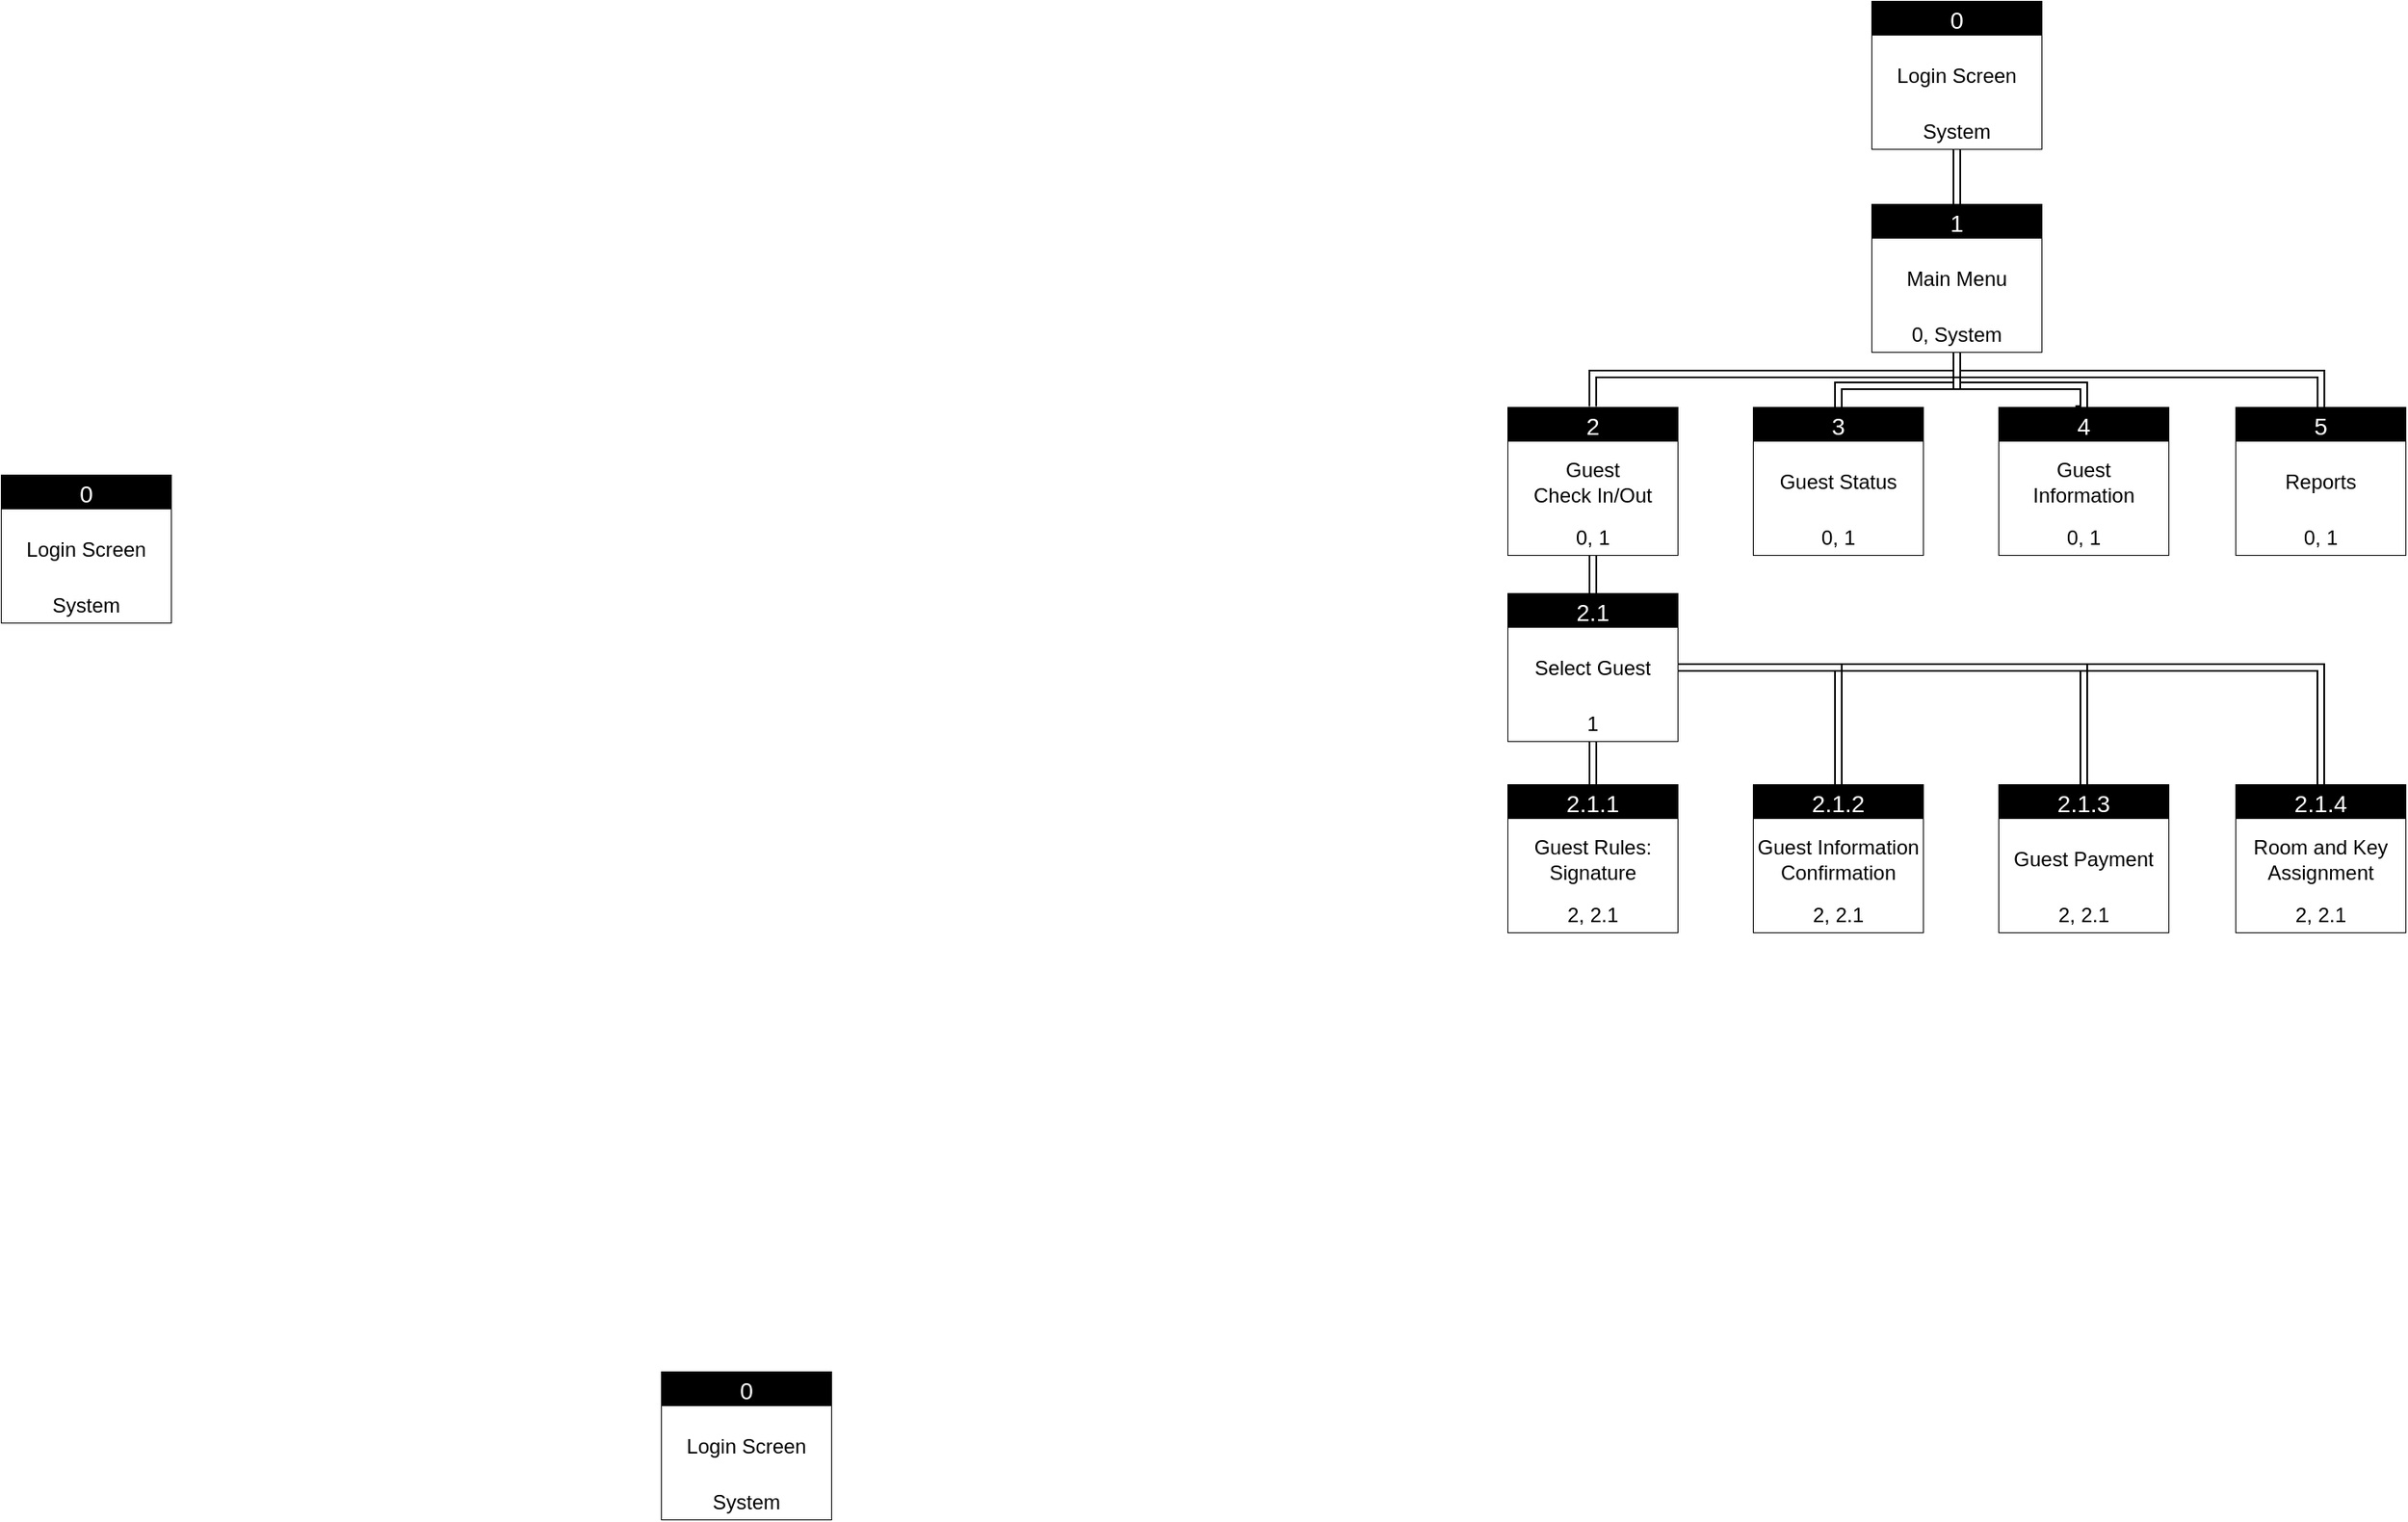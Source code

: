 <mxfile version="24.2.2" type="github">
  <diagram name="Page-1" id="y3DC53cCp_5nE_oFsigc">
    <mxGraphModel dx="1639" dy="304" grid="1" gridSize="10" guides="1" tooltips="1" connect="1" arrows="1" fold="1" page="1" pageScale="1" pageWidth="850" pageHeight="1100" math="0" shadow="0">
      <root>
        <mxCell id="0" />
        <mxCell id="1" parent="0" />
        <mxCell id="uUiroAWk5GOb7E-C5aKf-19" value="" style="shape=table;startSize=0;container=1;collapsible=0;childLayout=tableLayout;" vertex="1" parent="1">
          <mxGeometry x="375" width="100" height="87" as="geometry" />
        </mxCell>
        <mxCell id="uUiroAWk5GOb7E-C5aKf-20" value="" style="shape=tableRow;horizontal=0;startSize=0;swimlaneHead=0;swimlaneBody=0;strokeColor=inherit;top=0;left=0;bottom=0;right=0;collapsible=0;dropTarget=0;fillColor=none;points=[[0,0.5],[1,0.5]];portConstraint=eastwest;" vertex="1" parent="uUiroAWk5GOb7E-C5aKf-19">
          <mxGeometry width="100" height="20" as="geometry" />
        </mxCell>
        <mxCell id="uUiroAWk5GOb7E-C5aKf-21" value="0" style="shape=partialRectangle;html=1;whiteSpace=wrap;connectable=0;overflow=hidden;top=0;left=0;bottom=0;right=0;pointerEvents=1;fillColor=#000000;fontColor=#FFFFFF;fontSize=14;" vertex="1" parent="uUiroAWk5GOb7E-C5aKf-20">
          <mxGeometry width="100" height="20" as="geometry">
            <mxRectangle width="100" height="20" as="alternateBounds" />
          </mxGeometry>
        </mxCell>
        <mxCell id="uUiroAWk5GOb7E-C5aKf-22" value="" style="shape=tableRow;horizontal=0;startSize=0;swimlaneHead=0;swimlaneBody=0;strokeColor=inherit;top=0;left=0;bottom=0;right=0;collapsible=0;dropTarget=0;fillColor=none;points=[[0,0.5],[1,0.5]];portConstraint=eastwest;" vertex="1" parent="uUiroAWk5GOb7E-C5aKf-19">
          <mxGeometry y="20" width="100" height="47" as="geometry" />
        </mxCell>
        <mxCell id="uUiroAWk5GOb7E-C5aKf-23" value="Login Screen" style="shape=partialRectangle;html=1;whiteSpace=wrap;connectable=0;strokeColor=inherit;overflow=hidden;fillColor=#FFFFFF;top=0;left=0;bottom=0;right=0;pointerEvents=1;fillStyle=solid;" vertex="1" parent="uUiroAWk5GOb7E-C5aKf-22">
          <mxGeometry width="100" height="47" as="geometry">
            <mxRectangle width="100" height="47" as="alternateBounds" />
          </mxGeometry>
        </mxCell>
        <mxCell id="uUiroAWk5GOb7E-C5aKf-24" value="" style="shape=tableRow;horizontal=0;startSize=0;swimlaneHead=0;swimlaneBody=0;strokeColor=inherit;top=0;left=0;bottom=0;right=0;collapsible=0;dropTarget=0;fillColor=none;points=[[0,0.5],[1,0.5]];portConstraint=eastwest;" vertex="1" parent="uUiroAWk5GOb7E-C5aKf-19">
          <mxGeometry y="67" width="100" height="20" as="geometry" />
        </mxCell>
        <mxCell id="uUiroAWk5GOb7E-C5aKf-25" value="System" style="shape=partialRectangle;html=1;whiteSpace=wrap;connectable=0;strokeColor=inherit;overflow=hidden;fillColor=default;top=0;left=0;bottom=0;right=0;pointerEvents=1;fillStyle=solid;" vertex="1" parent="uUiroAWk5GOb7E-C5aKf-24">
          <mxGeometry width="100" height="20" as="geometry">
            <mxRectangle width="100" height="20" as="alternateBounds" />
          </mxGeometry>
        </mxCell>
        <mxCell id="uUiroAWk5GOb7E-C5aKf-26" value="" style="shape=table;startSize=0;container=1;collapsible=0;childLayout=tableLayout;" vertex="1" parent="1">
          <mxGeometry x="375" y="120" width="100" height="87" as="geometry" />
        </mxCell>
        <mxCell id="uUiroAWk5GOb7E-C5aKf-27" value="" style="shape=tableRow;horizontal=0;startSize=0;swimlaneHead=0;swimlaneBody=0;strokeColor=inherit;top=0;left=0;bottom=0;right=0;collapsible=0;dropTarget=0;fillColor=none;points=[[0,0.5],[1,0.5]];portConstraint=eastwest;" vertex="1" parent="uUiroAWk5GOb7E-C5aKf-26">
          <mxGeometry width="100" height="20" as="geometry" />
        </mxCell>
        <mxCell id="uUiroAWk5GOb7E-C5aKf-28" value="1" style="shape=partialRectangle;html=1;whiteSpace=wrap;connectable=0;overflow=hidden;top=0;left=0;bottom=0;right=0;pointerEvents=1;fillColor=#000000;fontColor=#FFFFFF;fontSize=14;" vertex="1" parent="uUiroAWk5GOb7E-C5aKf-27">
          <mxGeometry width="100" height="20" as="geometry">
            <mxRectangle width="100" height="20" as="alternateBounds" />
          </mxGeometry>
        </mxCell>
        <mxCell id="uUiroAWk5GOb7E-C5aKf-29" value="" style="shape=tableRow;horizontal=0;startSize=0;swimlaneHead=0;swimlaneBody=0;strokeColor=inherit;top=0;left=0;bottom=0;right=0;collapsible=0;dropTarget=0;fillColor=none;points=[[0,0.5],[1,0.5]];portConstraint=eastwest;" vertex="1" parent="uUiroAWk5GOb7E-C5aKf-26">
          <mxGeometry y="20" width="100" height="47" as="geometry" />
        </mxCell>
        <mxCell id="uUiroAWk5GOb7E-C5aKf-30" value="Main Menu" style="shape=partialRectangle;html=1;whiteSpace=wrap;connectable=0;strokeColor=inherit;overflow=hidden;fillColor=#FFFFFF;top=0;left=0;bottom=0;right=0;pointerEvents=1;fillStyle=solid;" vertex="1" parent="uUiroAWk5GOb7E-C5aKf-29">
          <mxGeometry width="100" height="47" as="geometry">
            <mxRectangle width="100" height="47" as="alternateBounds" />
          </mxGeometry>
        </mxCell>
        <mxCell id="uUiroAWk5GOb7E-C5aKf-31" value="" style="shape=tableRow;horizontal=0;startSize=0;swimlaneHead=0;swimlaneBody=0;strokeColor=inherit;top=0;left=0;bottom=0;right=0;collapsible=0;dropTarget=0;fillColor=none;points=[[0,0.5],[1,0.5]];portConstraint=eastwest;" vertex="1" parent="uUiroAWk5GOb7E-C5aKf-26">
          <mxGeometry y="67" width="100" height="20" as="geometry" />
        </mxCell>
        <mxCell id="uUiroAWk5GOb7E-C5aKf-32" value="0, System" style="shape=partialRectangle;html=1;whiteSpace=wrap;connectable=0;strokeColor=inherit;overflow=hidden;fillColor=default;top=0;left=0;bottom=0;right=0;pointerEvents=1;fillStyle=solid;" vertex="1" parent="uUiroAWk5GOb7E-C5aKf-31">
          <mxGeometry width="100" height="20" as="geometry">
            <mxRectangle width="100" height="20" as="alternateBounds" />
          </mxGeometry>
        </mxCell>
        <mxCell id="uUiroAWk5GOb7E-C5aKf-33" value="" style="shape=table;startSize=0;container=1;collapsible=0;childLayout=tableLayout;" vertex="1" parent="1">
          <mxGeometry x="590" y="463" width="100" height="87" as="geometry" />
        </mxCell>
        <mxCell id="uUiroAWk5GOb7E-C5aKf-34" value="" style="shape=tableRow;horizontal=0;startSize=0;swimlaneHead=0;swimlaneBody=0;strokeColor=inherit;top=0;left=0;bottom=0;right=0;collapsible=0;dropTarget=0;fillColor=none;points=[[0,0.5],[1,0.5]];portConstraint=eastwest;" vertex="1" parent="uUiroAWk5GOb7E-C5aKf-33">
          <mxGeometry width="100" height="20" as="geometry" />
        </mxCell>
        <mxCell id="uUiroAWk5GOb7E-C5aKf-35" value="2.1.4" style="shape=partialRectangle;html=1;whiteSpace=wrap;connectable=0;overflow=hidden;top=0;left=0;bottom=0;right=0;pointerEvents=1;fillColor=#000000;fontColor=#FFFFFF;fontSize=14;" vertex="1" parent="uUiroAWk5GOb7E-C5aKf-34">
          <mxGeometry width="100" height="20" as="geometry">
            <mxRectangle width="100" height="20" as="alternateBounds" />
          </mxGeometry>
        </mxCell>
        <mxCell id="uUiroAWk5GOb7E-C5aKf-36" value="" style="shape=tableRow;horizontal=0;startSize=0;swimlaneHead=0;swimlaneBody=0;strokeColor=inherit;top=0;left=0;bottom=0;right=0;collapsible=0;dropTarget=0;fillColor=none;points=[[0,0.5],[1,0.5]];portConstraint=eastwest;" vertex="1" parent="uUiroAWk5GOb7E-C5aKf-33">
          <mxGeometry y="20" width="100" height="47" as="geometry" />
        </mxCell>
        <mxCell id="uUiroAWk5GOb7E-C5aKf-37" value="Room and Key&lt;div&gt;Assignment&lt;/div&gt;" style="shape=partialRectangle;html=1;whiteSpace=wrap;connectable=0;strokeColor=inherit;overflow=hidden;fillColor=#FFFFFF;top=0;left=0;bottom=0;right=0;pointerEvents=1;fillStyle=solid;" vertex="1" parent="uUiroAWk5GOb7E-C5aKf-36">
          <mxGeometry width="100" height="47" as="geometry">
            <mxRectangle width="100" height="47" as="alternateBounds" />
          </mxGeometry>
        </mxCell>
        <mxCell id="uUiroAWk5GOb7E-C5aKf-38" value="" style="shape=tableRow;horizontal=0;startSize=0;swimlaneHead=0;swimlaneBody=0;strokeColor=inherit;top=0;left=0;bottom=0;right=0;collapsible=0;dropTarget=0;fillColor=none;points=[[0,0.5],[1,0.5]];portConstraint=eastwest;" vertex="1" parent="uUiroAWk5GOb7E-C5aKf-33">
          <mxGeometry y="67" width="100" height="20" as="geometry" />
        </mxCell>
        <mxCell id="uUiroAWk5GOb7E-C5aKf-39" value="2, 2.1" style="shape=partialRectangle;html=1;whiteSpace=wrap;connectable=0;strokeColor=inherit;overflow=hidden;fillColor=default;top=0;left=0;bottom=0;right=0;pointerEvents=1;fillStyle=solid;" vertex="1" parent="uUiroAWk5GOb7E-C5aKf-38">
          <mxGeometry width="100" height="20" as="geometry">
            <mxRectangle width="100" height="20" as="alternateBounds" />
          </mxGeometry>
        </mxCell>
        <mxCell id="uUiroAWk5GOb7E-C5aKf-40" value="" style="shape=table;startSize=0;container=1;collapsible=0;childLayout=tableLayout;" vertex="1" parent="1">
          <mxGeometry x="160" y="240" width="100" height="87" as="geometry" />
        </mxCell>
        <mxCell id="uUiroAWk5GOb7E-C5aKf-41" value="" style="shape=tableRow;horizontal=0;startSize=0;swimlaneHead=0;swimlaneBody=0;strokeColor=inherit;top=0;left=0;bottom=0;right=0;collapsible=0;dropTarget=0;fillColor=none;points=[[0,0.5],[1,0.5]];portConstraint=eastwest;" vertex="1" parent="uUiroAWk5GOb7E-C5aKf-40">
          <mxGeometry width="100" height="20" as="geometry" />
        </mxCell>
        <mxCell id="uUiroAWk5GOb7E-C5aKf-42" value="2" style="shape=partialRectangle;html=1;whiteSpace=wrap;connectable=0;overflow=hidden;top=0;left=0;bottom=0;right=0;pointerEvents=1;fillColor=#000000;fontColor=#FFFFFF;fontSize=14;" vertex="1" parent="uUiroAWk5GOb7E-C5aKf-41">
          <mxGeometry width="100" height="20" as="geometry">
            <mxRectangle width="100" height="20" as="alternateBounds" />
          </mxGeometry>
        </mxCell>
        <mxCell id="uUiroAWk5GOb7E-C5aKf-43" value="" style="shape=tableRow;horizontal=0;startSize=0;swimlaneHead=0;swimlaneBody=0;strokeColor=inherit;top=0;left=0;bottom=0;right=0;collapsible=0;dropTarget=0;fillColor=none;points=[[0,0.5],[1,0.5]];portConstraint=eastwest;" vertex="1" parent="uUiroAWk5GOb7E-C5aKf-40">
          <mxGeometry y="20" width="100" height="47" as="geometry" />
        </mxCell>
        <mxCell id="uUiroAWk5GOb7E-C5aKf-44" value="Guest&lt;div&gt;Check In/Out&lt;/div&gt;" style="shape=partialRectangle;html=1;whiteSpace=wrap;connectable=0;strokeColor=inherit;overflow=hidden;fillColor=#FFFFFF;top=0;left=0;bottom=0;right=0;pointerEvents=1;fillStyle=solid;" vertex="1" parent="uUiroAWk5GOb7E-C5aKf-43">
          <mxGeometry width="100" height="47" as="geometry">
            <mxRectangle width="100" height="47" as="alternateBounds" />
          </mxGeometry>
        </mxCell>
        <mxCell id="uUiroAWk5GOb7E-C5aKf-45" value="" style="shape=tableRow;horizontal=0;startSize=0;swimlaneHead=0;swimlaneBody=0;strokeColor=inherit;top=0;left=0;bottom=0;right=0;collapsible=0;dropTarget=0;fillColor=none;points=[[0,0.5],[1,0.5]];portConstraint=eastwest;" vertex="1" parent="uUiroAWk5GOb7E-C5aKf-40">
          <mxGeometry y="67" width="100" height="20" as="geometry" />
        </mxCell>
        <mxCell id="uUiroAWk5GOb7E-C5aKf-46" value="0, 1" style="shape=partialRectangle;html=1;whiteSpace=wrap;connectable=0;strokeColor=inherit;overflow=hidden;fillColor=default;top=0;left=0;bottom=0;right=0;pointerEvents=1;fillStyle=solid;" vertex="1" parent="uUiroAWk5GOb7E-C5aKf-45">
          <mxGeometry width="100" height="20" as="geometry">
            <mxRectangle width="100" height="20" as="alternateBounds" />
          </mxGeometry>
        </mxCell>
        <mxCell id="uUiroAWk5GOb7E-C5aKf-47" value="" style="shape=table;startSize=0;container=1;collapsible=0;childLayout=tableLayout;" vertex="1" parent="1">
          <mxGeometry x="590" y="240" width="100" height="87" as="geometry" />
        </mxCell>
        <mxCell id="uUiroAWk5GOb7E-C5aKf-48" value="" style="shape=tableRow;horizontal=0;startSize=0;swimlaneHead=0;swimlaneBody=0;strokeColor=inherit;top=0;left=0;bottom=0;right=0;collapsible=0;dropTarget=0;fillColor=none;points=[[0,0.5],[1,0.5]];portConstraint=eastwest;" vertex="1" parent="uUiroAWk5GOb7E-C5aKf-47">
          <mxGeometry width="100" height="20" as="geometry" />
        </mxCell>
        <mxCell id="uUiroAWk5GOb7E-C5aKf-49" value="5" style="shape=partialRectangle;html=1;whiteSpace=wrap;connectable=0;overflow=hidden;top=0;left=0;bottom=0;right=0;pointerEvents=1;fillColor=#000000;fontColor=#FFFFFF;fontSize=14;" vertex="1" parent="uUiroAWk5GOb7E-C5aKf-48">
          <mxGeometry width="100" height="20" as="geometry">
            <mxRectangle width="100" height="20" as="alternateBounds" />
          </mxGeometry>
        </mxCell>
        <mxCell id="uUiroAWk5GOb7E-C5aKf-50" value="" style="shape=tableRow;horizontal=0;startSize=0;swimlaneHead=0;swimlaneBody=0;strokeColor=inherit;top=0;left=0;bottom=0;right=0;collapsible=0;dropTarget=0;fillColor=none;points=[[0,0.5],[1,0.5]];portConstraint=eastwest;" vertex="1" parent="uUiroAWk5GOb7E-C5aKf-47">
          <mxGeometry y="20" width="100" height="47" as="geometry" />
        </mxCell>
        <mxCell id="uUiroAWk5GOb7E-C5aKf-51" value="Reports" style="shape=partialRectangle;html=1;whiteSpace=wrap;connectable=0;strokeColor=inherit;overflow=hidden;fillColor=#FFFFFF;top=0;left=0;bottom=0;right=0;pointerEvents=1;fillStyle=solid;" vertex="1" parent="uUiroAWk5GOb7E-C5aKf-50">
          <mxGeometry width="100" height="47" as="geometry">
            <mxRectangle width="100" height="47" as="alternateBounds" />
          </mxGeometry>
        </mxCell>
        <mxCell id="uUiroAWk5GOb7E-C5aKf-52" value="" style="shape=tableRow;horizontal=0;startSize=0;swimlaneHead=0;swimlaneBody=0;strokeColor=inherit;top=0;left=0;bottom=0;right=0;collapsible=0;dropTarget=0;fillColor=none;points=[[0,0.5],[1,0.5]];portConstraint=eastwest;" vertex="1" parent="uUiroAWk5GOb7E-C5aKf-47">
          <mxGeometry y="67" width="100" height="20" as="geometry" />
        </mxCell>
        <mxCell id="uUiroAWk5GOb7E-C5aKf-53" value="0, 1" style="shape=partialRectangle;html=1;whiteSpace=wrap;connectable=0;strokeColor=inherit;overflow=hidden;fillColor=default;top=0;left=0;bottom=0;right=0;pointerEvents=1;fillStyle=solid;" vertex="1" parent="uUiroAWk5GOb7E-C5aKf-52">
          <mxGeometry width="100" height="20" as="geometry">
            <mxRectangle width="100" height="20" as="alternateBounds" />
          </mxGeometry>
        </mxCell>
        <mxCell id="uUiroAWk5GOb7E-C5aKf-54" value="" style="shape=table;startSize=0;container=1;collapsible=0;childLayout=tableLayout;" vertex="1" parent="1">
          <mxGeometry x="305" y="240" width="100" height="87" as="geometry" />
        </mxCell>
        <mxCell id="uUiroAWk5GOb7E-C5aKf-55" value="" style="shape=tableRow;horizontal=0;startSize=0;swimlaneHead=0;swimlaneBody=0;strokeColor=inherit;top=0;left=0;bottom=0;right=0;collapsible=0;dropTarget=0;fillColor=none;points=[[0,0.5],[1,0.5]];portConstraint=eastwest;" vertex="1" parent="uUiroAWk5GOb7E-C5aKf-54">
          <mxGeometry width="100" height="20" as="geometry" />
        </mxCell>
        <mxCell id="uUiroAWk5GOb7E-C5aKf-56" value="3" style="shape=partialRectangle;html=1;whiteSpace=wrap;connectable=0;overflow=hidden;top=0;left=0;bottom=0;right=0;pointerEvents=1;fillColor=#000000;fontColor=#FFFFFF;fontSize=14;" vertex="1" parent="uUiroAWk5GOb7E-C5aKf-55">
          <mxGeometry width="100" height="20" as="geometry">
            <mxRectangle width="100" height="20" as="alternateBounds" />
          </mxGeometry>
        </mxCell>
        <mxCell id="uUiroAWk5GOb7E-C5aKf-57" value="" style="shape=tableRow;horizontal=0;startSize=0;swimlaneHead=0;swimlaneBody=0;strokeColor=inherit;top=0;left=0;bottom=0;right=0;collapsible=0;dropTarget=0;fillColor=none;points=[[0,0.5],[1,0.5]];portConstraint=eastwest;" vertex="1" parent="uUiroAWk5GOb7E-C5aKf-54">
          <mxGeometry y="20" width="100" height="47" as="geometry" />
        </mxCell>
        <mxCell id="uUiroAWk5GOb7E-C5aKf-58" value="Guest Status" style="shape=partialRectangle;html=1;whiteSpace=wrap;connectable=0;strokeColor=inherit;overflow=hidden;fillColor=#FFFFFF;top=0;left=0;bottom=0;right=0;pointerEvents=1;fillStyle=solid;" vertex="1" parent="uUiroAWk5GOb7E-C5aKf-57">
          <mxGeometry width="100" height="47" as="geometry">
            <mxRectangle width="100" height="47" as="alternateBounds" />
          </mxGeometry>
        </mxCell>
        <mxCell id="uUiroAWk5GOb7E-C5aKf-59" value="" style="shape=tableRow;horizontal=0;startSize=0;swimlaneHead=0;swimlaneBody=0;strokeColor=inherit;top=0;left=0;bottom=0;right=0;collapsible=0;dropTarget=0;fillColor=none;points=[[0,0.5],[1,0.5]];portConstraint=eastwest;" vertex="1" parent="uUiroAWk5GOb7E-C5aKf-54">
          <mxGeometry y="67" width="100" height="20" as="geometry" />
        </mxCell>
        <mxCell id="uUiroAWk5GOb7E-C5aKf-60" value="0, 1" style="shape=partialRectangle;html=1;whiteSpace=wrap;connectable=0;strokeColor=inherit;overflow=hidden;fillColor=default;top=0;left=0;bottom=0;right=0;pointerEvents=1;fillStyle=solid;" vertex="1" parent="uUiroAWk5GOb7E-C5aKf-59">
          <mxGeometry width="100" height="20" as="geometry">
            <mxRectangle width="100" height="20" as="alternateBounds" />
          </mxGeometry>
        </mxCell>
        <mxCell id="uUiroAWk5GOb7E-C5aKf-116" style="edgeStyle=orthogonalEdgeStyle;rounded=0;orthogonalLoop=1;jettySize=auto;html=1;entryX=0.5;entryY=0;entryDx=0;entryDy=0;shape=link;" edge="1" parent="1" source="uUiroAWk5GOb7E-C5aKf-61" target="uUiroAWk5GOb7E-C5aKf-82">
          <mxGeometry relative="1" as="geometry" />
        </mxCell>
        <mxCell id="uUiroAWk5GOb7E-C5aKf-117" style="edgeStyle=orthogonalEdgeStyle;rounded=0;orthogonalLoop=1;jettySize=auto;html=1;entryX=0.5;entryY=0;entryDx=0;entryDy=0;shape=link;" edge="1" parent="1" source="uUiroAWk5GOb7E-C5aKf-61" target="uUiroAWk5GOb7E-C5aKf-89">
          <mxGeometry relative="1" as="geometry" />
        </mxCell>
        <mxCell id="uUiroAWk5GOb7E-C5aKf-61" value="" style="shape=table;startSize=0;container=1;collapsible=0;childLayout=tableLayout;" vertex="1" parent="1">
          <mxGeometry x="160" y="350" width="100" height="87" as="geometry" />
        </mxCell>
        <mxCell id="uUiroAWk5GOb7E-C5aKf-62" value="" style="shape=tableRow;horizontal=0;startSize=0;swimlaneHead=0;swimlaneBody=0;strokeColor=inherit;top=0;left=0;bottom=0;right=0;collapsible=0;dropTarget=0;fillColor=none;points=[[0,0.5],[1,0.5]];portConstraint=eastwest;" vertex="1" parent="uUiroAWk5GOb7E-C5aKf-61">
          <mxGeometry width="100" height="20" as="geometry" />
        </mxCell>
        <mxCell id="uUiroAWk5GOb7E-C5aKf-63" value="2.1" style="shape=partialRectangle;html=1;whiteSpace=wrap;connectable=0;overflow=hidden;top=0;left=0;bottom=0;right=0;pointerEvents=1;fillColor=#000000;fontColor=#FFFFFF;fontSize=14;" vertex="1" parent="uUiroAWk5GOb7E-C5aKf-62">
          <mxGeometry width="100" height="20" as="geometry">
            <mxRectangle width="100" height="20" as="alternateBounds" />
          </mxGeometry>
        </mxCell>
        <mxCell id="uUiroAWk5GOb7E-C5aKf-64" value="" style="shape=tableRow;horizontal=0;startSize=0;swimlaneHead=0;swimlaneBody=0;strokeColor=inherit;top=0;left=0;bottom=0;right=0;collapsible=0;dropTarget=0;fillColor=none;points=[[0,0.5],[1,0.5]];portConstraint=eastwest;" vertex="1" parent="uUiroAWk5GOb7E-C5aKf-61">
          <mxGeometry y="20" width="100" height="47" as="geometry" />
        </mxCell>
        <mxCell id="uUiroAWk5GOb7E-C5aKf-65" value="Select Guest" style="shape=partialRectangle;html=1;whiteSpace=wrap;connectable=0;strokeColor=inherit;overflow=hidden;fillColor=#FFFFFF;top=0;left=0;bottom=0;right=0;pointerEvents=1;fillStyle=solid;" vertex="1" parent="uUiroAWk5GOb7E-C5aKf-64">
          <mxGeometry width="100" height="47" as="geometry">
            <mxRectangle width="100" height="47" as="alternateBounds" />
          </mxGeometry>
        </mxCell>
        <mxCell id="uUiroAWk5GOb7E-C5aKf-66" value="" style="shape=tableRow;horizontal=0;startSize=0;swimlaneHead=0;swimlaneBody=0;strokeColor=inherit;top=0;left=0;bottom=0;right=0;collapsible=0;dropTarget=0;fillColor=none;points=[[0,0.5],[1,0.5]];portConstraint=eastwest;" vertex="1" parent="uUiroAWk5GOb7E-C5aKf-61">
          <mxGeometry y="67" width="100" height="20" as="geometry" />
        </mxCell>
        <mxCell id="uUiroAWk5GOb7E-C5aKf-67" value="1" style="shape=partialRectangle;html=1;whiteSpace=wrap;connectable=0;strokeColor=inherit;overflow=hidden;fillColor=default;top=0;left=0;bottom=0;right=0;pointerEvents=1;fillStyle=solid;" vertex="1" parent="uUiroAWk5GOb7E-C5aKf-66">
          <mxGeometry width="100" height="20" as="geometry">
            <mxRectangle width="100" height="20" as="alternateBounds" />
          </mxGeometry>
        </mxCell>
        <mxCell id="uUiroAWk5GOb7E-C5aKf-68" value="" style="shape=table;startSize=0;container=1;collapsible=0;childLayout=tableLayout;" vertex="1" parent="1">
          <mxGeometry x="-730" y="280" width="100" height="87" as="geometry" />
        </mxCell>
        <mxCell id="uUiroAWk5GOb7E-C5aKf-69" value="" style="shape=tableRow;horizontal=0;startSize=0;swimlaneHead=0;swimlaneBody=0;strokeColor=inherit;top=0;left=0;bottom=0;right=0;collapsible=0;dropTarget=0;fillColor=none;points=[[0,0.5],[1,0.5]];portConstraint=eastwest;" vertex="1" parent="uUiroAWk5GOb7E-C5aKf-68">
          <mxGeometry width="100" height="20" as="geometry" />
        </mxCell>
        <mxCell id="uUiroAWk5GOb7E-C5aKf-70" value="0" style="shape=partialRectangle;html=1;whiteSpace=wrap;connectable=0;overflow=hidden;top=0;left=0;bottom=0;right=0;pointerEvents=1;fillColor=#000000;fontColor=#FFFFFF;fontSize=14;" vertex="1" parent="uUiroAWk5GOb7E-C5aKf-69">
          <mxGeometry width="100" height="20" as="geometry">
            <mxRectangle width="100" height="20" as="alternateBounds" />
          </mxGeometry>
        </mxCell>
        <mxCell id="uUiroAWk5GOb7E-C5aKf-71" value="" style="shape=tableRow;horizontal=0;startSize=0;swimlaneHead=0;swimlaneBody=0;strokeColor=inherit;top=0;left=0;bottom=0;right=0;collapsible=0;dropTarget=0;fillColor=none;points=[[0,0.5],[1,0.5]];portConstraint=eastwest;" vertex="1" parent="uUiroAWk5GOb7E-C5aKf-68">
          <mxGeometry y="20" width="100" height="47" as="geometry" />
        </mxCell>
        <mxCell id="uUiroAWk5GOb7E-C5aKf-72" value="Login Screen" style="shape=partialRectangle;html=1;whiteSpace=wrap;connectable=0;strokeColor=inherit;overflow=hidden;fillColor=#FFFFFF;top=0;left=0;bottom=0;right=0;pointerEvents=1;fillStyle=solid;" vertex="1" parent="uUiroAWk5GOb7E-C5aKf-71">
          <mxGeometry width="100" height="47" as="geometry">
            <mxRectangle width="100" height="47" as="alternateBounds" />
          </mxGeometry>
        </mxCell>
        <mxCell id="uUiroAWk5GOb7E-C5aKf-73" value="" style="shape=tableRow;horizontal=0;startSize=0;swimlaneHead=0;swimlaneBody=0;strokeColor=inherit;top=0;left=0;bottom=0;right=0;collapsible=0;dropTarget=0;fillColor=none;points=[[0,0.5],[1,0.5]];portConstraint=eastwest;" vertex="1" parent="uUiroAWk5GOb7E-C5aKf-68">
          <mxGeometry y="67" width="100" height="20" as="geometry" />
        </mxCell>
        <mxCell id="uUiroAWk5GOb7E-C5aKf-74" value="System" style="shape=partialRectangle;html=1;whiteSpace=wrap;connectable=0;strokeColor=inherit;overflow=hidden;fillColor=default;top=0;left=0;bottom=0;right=0;pointerEvents=1;fillStyle=solid;" vertex="1" parent="uUiroAWk5GOb7E-C5aKf-73">
          <mxGeometry width="100" height="20" as="geometry">
            <mxRectangle width="100" height="20" as="alternateBounds" />
          </mxGeometry>
        </mxCell>
        <mxCell id="uUiroAWk5GOb7E-C5aKf-75" value="" style="shape=table;startSize=0;container=1;collapsible=0;childLayout=tableLayout;" vertex="1" parent="1">
          <mxGeometry x="450" y="463" width="100" height="87" as="geometry" />
        </mxCell>
        <mxCell id="uUiroAWk5GOb7E-C5aKf-76" value="" style="shape=tableRow;horizontal=0;startSize=0;swimlaneHead=0;swimlaneBody=0;strokeColor=inherit;top=0;left=0;bottom=0;right=0;collapsible=0;dropTarget=0;fillColor=none;points=[[0,0.5],[1,0.5]];portConstraint=eastwest;" vertex="1" parent="uUiroAWk5GOb7E-C5aKf-75">
          <mxGeometry width="100" height="20" as="geometry" />
        </mxCell>
        <mxCell id="uUiroAWk5GOb7E-C5aKf-77" value="2.1.3" style="shape=partialRectangle;html=1;whiteSpace=wrap;connectable=0;overflow=hidden;top=0;left=0;bottom=0;right=0;pointerEvents=1;fillColor=#000000;fontColor=#FFFFFF;fontSize=14;" vertex="1" parent="uUiroAWk5GOb7E-C5aKf-76">
          <mxGeometry width="100" height="20" as="geometry">
            <mxRectangle width="100" height="20" as="alternateBounds" />
          </mxGeometry>
        </mxCell>
        <mxCell id="uUiroAWk5GOb7E-C5aKf-78" value="" style="shape=tableRow;horizontal=0;startSize=0;swimlaneHead=0;swimlaneBody=0;strokeColor=inherit;top=0;left=0;bottom=0;right=0;collapsible=0;dropTarget=0;fillColor=none;points=[[0,0.5],[1,0.5]];portConstraint=eastwest;" vertex="1" parent="uUiroAWk5GOb7E-C5aKf-75">
          <mxGeometry y="20" width="100" height="47" as="geometry" />
        </mxCell>
        <mxCell id="uUiroAWk5GOb7E-C5aKf-79" value="Guest Payment" style="shape=partialRectangle;html=1;whiteSpace=wrap;connectable=0;strokeColor=inherit;overflow=hidden;fillColor=#FFFFFF;top=0;left=0;bottom=0;right=0;pointerEvents=1;fillStyle=solid;" vertex="1" parent="uUiroAWk5GOb7E-C5aKf-78">
          <mxGeometry width="100" height="47" as="geometry">
            <mxRectangle width="100" height="47" as="alternateBounds" />
          </mxGeometry>
        </mxCell>
        <mxCell id="uUiroAWk5GOb7E-C5aKf-80" value="" style="shape=tableRow;horizontal=0;startSize=0;swimlaneHead=0;swimlaneBody=0;strokeColor=inherit;top=0;left=0;bottom=0;right=0;collapsible=0;dropTarget=0;fillColor=none;points=[[0,0.5],[1,0.5]];portConstraint=eastwest;" vertex="1" parent="uUiroAWk5GOb7E-C5aKf-75">
          <mxGeometry y="67" width="100" height="20" as="geometry" />
        </mxCell>
        <mxCell id="uUiroAWk5GOb7E-C5aKf-81" value="2, 2.1" style="shape=partialRectangle;html=1;whiteSpace=wrap;connectable=0;strokeColor=inherit;overflow=hidden;fillColor=default;top=0;left=0;bottom=0;right=0;pointerEvents=1;fillStyle=solid;" vertex="1" parent="uUiroAWk5GOb7E-C5aKf-80">
          <mxGeometry width="100" height="20" as="geometry">
            <mxRectangle width="100" height="20" as="alternateBounds" />
          </mxGeometry>
        </mxCell>
        <mxCell id="uUiroAWk5GOb7E-C5aKf-82" value="" style="shape=table;startSize=0;container=1;collapsible=0;childLayout=tableLayout;" vertex="1" parent="1">
          <mxGeometry x="160" y="463" width="100" height="87" as="geometry" />
        </mxCell>
        <mxCell id="uUiroAWk5GOb7E-C5aKf-83" value="" style="shape=tableRow;horizontal=0;startSize=0;swimlaneHead=0;swimlaneBody=0;strokeColor=inherit;top=0;left=0;bottom=0;right=0;collapsible=0;dropTarget=0;fillColor=none;points=[[0,0.5],[1,0.5]];portConstraint=eastwest;" vertex="1" parent="uUiroAWk5GOb7E-C5aKf-82">
          <mxGeometry width="100" height="20" as="geometry" />
        </mxCell>
        <mxCell id="uUiroAWk5GOb7E-C5aKf-84" value="2.1.1" style="shape=partialRectangle;html=1;whiteSpace=wrap;connectable=0;overflow=hidden;top=0;left=0;bottom=0;right=0;pointerEvents=1;fillColor=#000000;fontColor=#FFFFFF;fontSize=14;" vertex="1" parent="uUiroAWk5GOb7E-C5aKf-83">
          <mxGeometry width="100" height="20" as="geometry">
            <mxRectangle width="100" height="20" as="alternateBounds" />
          </mxGeometry>
        </mxCell>
        <mxCell id="uUiroAWk5GOb7E-C5aKf-85" value="" style="shape=tableRow;horizontal=0;startSize=0;swimlaneHead=0;swimlaneBody=0;strokeColor=inherit;top=0;left=0;bottom=0;right=0;collapsible=0;dropTarget=0;fillColor=none;points=[[0,0.5],[1,0.5]];portConstraint=eastwest;" vertex="1" parent="uUiroAWk5GOb7E-C5aKf-82">
          <mxGeometry y="20" width="100" height="47" as="geometry" />
        </mxCell>
        <mxCell id="uUiroAWk5GOb7E-C5aKf-86" value="Guest Rules:&lt;div&gt;Signature&lt;/div&gt;" style="shape=partialRectangle;html=1;whiteSpace=wrap;connectable=0;strokeColor=inherit;overflow=hidden;fillColor=#FFFFFF;top=0;left=0;bottom=0;right=0;pointerEvents=1;fillStyle=solid;" vertex="1" parent="uUiroAWk5GOb7E-C5aKf-85">
          <mxGeometry width="100" height="47" as="geometry">
            <mxRectangle width="100" height="47" as="alternateBounds" />
          </mxGeometry>
        </mxCell>
        <mxCell id="uUiroAWk5GOb7E-C5aKf-87" value="" style="shape=tableRow;horizontal=0;startSize=0;swimlaneHead=0;swimlaneBody=0;strokeColor=inherit;top=0;left=0;bottom=0;right=0;collapsible=0;dropTarget=0;fillColor=none;points=[[0,0.5],[1,0.5]];portConstraint=eastwest;" vertex="1" parent="uUiroAWk5GOb7E-C5aKf-82">
          <mxGeometry y="67" width="100" height="20" as="geometry" />
        </mxCell>
        <mxCell id="uUiroAWk5GOb7E-C5aKf-88" value="2, 2.1" style="shape=partialRectangle;html=1;whiteSpace=wrap;connectable=0;strokeColor=inherit;overflow=hidden;fillColor=default;top=0;left=0;bottom=0;right=0;pointerEvents=1;fillStyle=solid;" vertex="1" parent="uUiroAWk5GOb7E-C5aKf-87">
          <mxGeometry width="100" height="20" as="geometry">
            <mxRectangle width="100" height="20" as="alternateBounds" />
          </mxGeometry>
        </mxCell>
        <mxCell id="uUiroAWk5GOb7E-C5aKf-89" value="" style="shape=table;startSize=0;container=1;collapsible=0;childLayout=tableLayout;" vertex="1" parent="1">
          <mxGeometry x="305" y="463" width="100" height="87" as="geometry" />
        </mxCell>
        <mxCell id="uUiroAWk5GOb7E-C5aKf-90" value="" style="shape=tableRow;horizontal=0;startSize=0;swimlaneHead=0;swimlaneBody=0;strokeColor=inherit;top=0;left=0;bottom=0;right=0;collapsible=0;dropTarget=0;fillColor=none;points=[[0,0.5],[1,0.5]];portConstraint=eastwest;" vertex="1" parent="uUiroAWk5GOb7E-C5aKf-89">
          <mxGeometry width="100" height="20" as="geometry" />
        </mxCell>
        <mxCell id="uUiroAWk5GOb7E-C5aKf-91" value="2.1.2" style="shape=partialRectangle;html=1;whiteSpace=wrap;connectable=0;overflow=hidden;top=0;left=0;bottom=0;right=0;pointerEvents=1;fillColor=#000000;fontColor=#FFFFFF;fontSize=14;" vertex="1" parent="uUiroAWk5GOb7E-C5aKf-90">
          <mxGeometry width="100" height="20" as="geometry">
            <mxRectangle width="100" height="20" as="alternateBounds" />
          </mxGeometry>
        </mxCell>
        <mxCell id="uUiroAWk5GOb7E-C5aKf-92" value="" style="shape=tableRow;horizontal=0;startSize=0;swimlaneHead=0;swimlaneBody=0;strokeColor=inherit;top=0;left=0;bottom=0;right=0;collapsible=0;dropTarget=0;fillColor=none;points=[[0,0.5],[1,0.5]];portConstraint=eastwest;" vertex="1" parent="uUiroAWk5GOb7E-C5aKf-89">
          <mxGeometry y="20" width="100" height="47" as="geometry" />
        </mxCell>
        <mxCell id="uUiroAWk5GOb7E-C5aKf-93" value="Guest Information&lt;div&gt;Confirmation&lt;/div&gt;" style="shape=partialRectangle;html=1;whiteSpace=wrap;connectable=0;strokeColor=inherit;overflow=hidden;fillColor=#FFFFFF;top=0;left=0;bottom=0;right=0;pointerEvents=1;fillStyle=solid;" vertex="1" parent="uUiroAWk5GOb7E-C5aKf-92">
          <mxGeometry width="100" height="47" as="geometry">
            <mxRectangle width="100" height="47" as="alternateBounds" />
          </mxGeometry>
        </mxCell>
        <mxCell id="uUiroAWk5GOb7E-C5aKf-94" value="" style="shape=tableRow;horizontal=0;startSize=0;swimlaneHead=0;swimlaneBody=0;strokeColor=inherit;top=0;left=0;bottom=0;right=0;collapsible=0;dropTarget=0;fillColor=none;points=[[0,0.5],[1,0.5]];portConstraint=eastwest;" vertex="1" parent="uUiroAWk5GOb7E-C5aKf-89">
          <mxGeometry y="67" width="100" height="20" as="geometry" />
        </mxCell>
        <mxCell id="uUiroAWk5GOb7E-C5aKf-95" value="2, 2.1" style="shape=partialRectangle;html=1;whiteSpace=wrap;connectable=0;strokeColor=inherit;overflow=hidden;fillColor=default;top=0;left=0;bottom=0;right=0;pointerEvents=1;fillStyle=solid;" vertex="1" parent="uUiroAWk5GOb7E-C5aKf-94">
          <mxGeometry width="100" height="20" as="geometry">
            <mxRectangle width="100" height="20" as="alternateBounds" />
          </mxGeometry>
        </mxCell>
        <mxCell id="uUiroAWk5GOb7E-C5aKf-96" value="" style="shape=table;startSize=0;container=1;collapsible=0;childLayout=tableLayout;" vertex="1" parent="1">
          <mxGeometry x="450" y="240" width="100" height="87" as="geometry" />
        </mxCell>
        <mxCell id="uUiroAWk5GOb7E-C5aKf-97" value="" style="shape=tableRow;horizontal=0;startSize=0;swimlaneHead=0;swimlaneBody=0;strokeColor=inherit;top=0;left=0;bottom=0;right=0;collapsible=0;dropTarget=0;fillColor=none;points=[[0,0.5],[1,0.5]];portConstraint=eastwest;" vertex="1" parent="uUiroAWk5GOb7E-C5aKf-96">
          <mxGeometry width="100" height="20" as="geometry" />
        </mxCell>
        <mxCell id="uUiroAWk5GOb7E-C5aKf-98" value="4" style="shape=partialRectangle;html=1;whiteSpace=wrap;connectable=0;overflow=hidden;top=0;left=0;bottom=0;right=0;pointerEvents=1;fillColor=#000000;fontColor=#FFFFFF;fontSize=14;" vertex="1" parent="uUiroAWk5GOb7E-C5aKf-97">
          <mxGeometry width="100" height="20" as="geometry">
            <mxRectangle width="100" height="20" as="alternateBounds" />
          </mxGeometry>
        </mxCell>
        <mxCell id="uUiroAWk5GOb7E-C5aKf-99" value="" style="shape=tableRow;horizontal=0;startSize=0;swimlaneHead=0;swimlaneBody=0;strokeColor=inherit;top=0;left=0;bottom=0;right=0;collapsible=0;dropTarget=0;fillColor=none;points=[[0,0.5],[1,0.5]];portConstraint=eastwest;" vertex="1" parent="uUiroAWk5GOb7E-C5aKf-96">
          <mxGeometry y="20" width="100" height="47" as="geometry" />
        </mxCell>
        <mxCell id="uUiroAWk5GOb7E-C5aKf-100" value="Guest&lt;div&gt;Information&lt;/div&gt;" style="shape=partialRectangle;html=1;whiteSpace=wrap;connectable=0;strokeColor=inherit;overflow=hidden;fillColor=#FFFFFF;top=0;left=0;bottom=0;right=0;pointerEvents=1;fillStyle=solid;" vertex="1" parent="uUiroAWk5GOb7E-C5aKf-99">
          <mxGeometry width="100" height="47" as="geometry">
            <mxRectangle width="100" height="47" as="alternateBounds" />
          </mxGeometry>
        </mxCell>
        <mxCell id="uUiroAWk5GOb7E-C5aKf-101" value="" style="shape=tableRow;horizontal=0;startSize=0;swimlaneHead=0;swimlaneBody=0;strokeColor=inherit;top=0;left=0;bottom=0;right=0;collapsible=0;dropTarget=0;fillColor=none;points=[[0,0.5],[1,0.5]];portConstraint=eastwest;" vertex="1" parent="uUiroAWk5GOb7E-C5aKf-96">
          <mxGeometry y="67" width="100" height="20" as="geometry" />
        </mxCell>
        <mxCell id="uUiroAWk5GOb7E-C5aKf-102" value="0, 1" style="shape=partialRectangle;html=1;whiteSpace=wrap;connectable=0;strokeColor=inherit;overflow=hidden;fillColor=default;top=0;left=0;bottom=0;right=0;pointerEvents=1;fillStyle=solid;" vertex="1" parent="uUiroAWk5GOb7E-C5aKf-101">
          <mxGeometry width="100" height="20" as="geometry">
            <mxRectangle width="100" height="20" as="alternateBounds" />
          </mxGeometry>
        </mxCell>
        <mxCell id="uUiroAWk5GOb7E-C5aKf-103" value="" style="shape=table;startSize=0;container=1;collapsible=0;childLayout=tableLayout;" vertex="1" parent="1">
          <mxGeometry x="-340" y="810" width="100" height="87" as="geometry" />
        </mxCell>
        <mxCell id="uUiroAWk5GOb7E-C5aKf-104" value="" style="shape=tableRow;horizontal=0;startSize=0;swimlaneHead=0;swimlaneBody=0;strokeColor=inherit;top=0;left=0;bottom=0;right=0;collapsible=0;dropTarget=0;fillColor=none;points=[[0,0.5],[1,0.5]];portConstraint=eastwest;" vertex="1" parent="uUiroAWk5GOb7E-C5aKf-103">
          <mxGeometry width="100" height="20" as="geometry" />
        </mxCell>
        <mxCell id="uUiroAWk5GOb7E-C5aKf-105" value="0" style="shape=partialRectangle;html=1;whiteSpace=wrap;connectable=0;overflow=hidden;top=0;left=0;bottom=0;right=0;pointerEvents=1;fillColor=#000000;fontColor=#FFFFFF;fontSize=14;" vertex="1" parent="uUiroAWk5GOb7E-C5aKf-104">
          <mxGeometry width="100" height="20" as="geometry">
            <mxRectangle width="100" height="20" as="alternateBounds" />
          </mxGeometry>
        </mxCell>
        <mxCell id="uUiroAWk5GOb7E-C5aKf-106" value="" style="shape=tableRow;horizontal=0;startSize=0;swimlaneHead=0;swimlaneBody=0;strokeColor=inherit;top=0;left=0;bottom=0;right=0;collapsible=0;dropTarget=0;fillColor=none;points=[[0,0.5],[1,0.5]];portConstraint=eastwest;" vertex="1" parent="uUiroAWk5GOb7E-C5aKf-103">
          <mxGeometry y="20" width="100" height="47" as="geometry" />
        </mxCell>
        <mxCell id="uUiroAWk5GOb7E-C5aKf-107" value="Login Screen" style="shape=partialRectangle;html=1;whiteSpace=wrap;connectable=0;strokeColor=inherit;overflow=hidden;fillColor=#FFFFFF;top=0;left=0;bottom=0;right=0;pointerEvents=1;fillStyle=solid;" vertex="1" parent="uUiroAWk5GOb7E-C5aKf-106">
          <mxGeometry width="100" height="47" as="geometry">
            <mxRectangle width="100" height="47" as="alternateBounds" />
          </mxGeometry>
        </mxCell>
        <mxCell id="uUiroAWk5GOb7E-C5aKf-108" value="" style="shape=tableRow;horizontal=0;startSize=0;swimlaneHead=0;swimlaneBody=0;strokeColor=inherit;top=0;left=0;bottom=0;right=0;collapsible=0;dropTarget=0;fillColor=none;points=[[0,0.5],[1,0.5]];portConstraint=eastwest;" vertex="1" parent="uUiroAWk5GOb7E-C5aKf-103">
          <mxGeometry y="67" width="100" height="20" as="geometry" />
        </mxCell>
        <mxCell id="uUiroAWk5GOb7E-C5aKf-109" value="System" style="shape=partialRectangle;html=1;whiteSpace=wrap;connectable=0;strokeColor=inherit;overflow=hidden;fillColor=default;top=0;left=0;bottom=0;right=0;pointerEvents=1;fillStyle=solid;" vertex="1" parent="uUiroAWk5GOb7E-C5aKf-108">
          <mxGeometry width="100" height="20" as="geometry">
            <mxRectangle width="100" height="20" as="alternateBounds" />
          </mxGeometry>
        </mxCell>
        <mxCell id="uUiroAWk5GOb7E-C5aKf-110" style="edgeStyle=orthogonalEdgeStyle;rounded=0;orthogonalLoop=1;jettySize=auto;html=1;entryX=0.5;entryY=0;entryDx=0;entryDy=0;entryPerimeter=0;shape=link;" edge="1" parent="1" source="uUiroAWk5GOb7E-C5aKf-19" target="uUiroAWk5GOb7E-C5aKf-27">
          <mxGeometry relative="1" as="geometry" />
        </mxCell>
        <mxCell id="uUiroAWk5GOb7E-C5aKf-111" style="edgeStyle=orthogonalEdgeStyle;rounded=0;orthogonalLoop=1;jettySize=auto;html=1;entryX=0.499;entryY=-0.036;entryDx=0;entryDy=0;entryPerimeter=0;shape=link;" edge="1" parent="1" source="uUiroAWk5GOb7E-C5aKf-26" target="uUiroAWk5GOb7E-C5aKf-41">
          <mxGeometry relative="1" as="geometry">
            <Array as="points">
              <mxPoint x="425" y="220" />
              <mxPoint x="210" y="220" />
            </Array>
          </mxGeometry>
        </mxCell>
        <mxCell id="uUiroAWk5GOb7E-C5aKf-112" style="edgeStyle=orthogonalEdgeStyle;rounded=0;orthogonalLoop=1;jettySize=auto;html=1;entryX=0.5;entryY=0.05;entryDx=0;entryDy=0;entryPerimeter=0;shape=link;" edge="1" parent="1" source="uUiroAWk5GOb7E-C5aKf-26" target="uUiroAWk5GOb7E-C5aKf-55">
          <mxGeometry relative="1" as="geometry" />
        </mxCell>
        <mxCell id="uUiroAWk5GOb7E-C5aKf-113" style="edgeStyle=orthogonalEdgeStyle;rounded=0;orthogonalLoop=1;jettySize=auto;html=1;entryX=0.45;entryY=0.05;entryDx=0;entryDy=0;entryPerimeter=0;shape=link;" edge="1" parent="1" source="uUiroAWk5GOb7E-C5aKf-26" target="uUiroAWk5GOb7E-C5aKf-97">
          <mxGeometry relative="1" as="geometry">
            <Array as="points">
              <mxPoint x="425" y="227" />
              <mxPoint x="500" y="227" />
              <mxPoint x="500" y="241" />
            </Array>
          </mxGeometry>
        </mxCell>
        <mxCell id="uUiroAWk5GOb7E-C5aKf-114" style="edgeStyle=orthogonalEdgeStyle;rounded=0;orthogonalLoop=1;jettySize=auto;html=1;entryX=0.501;entryY=0.05;entryDx=0;entryDy=0;entryPerimeter=0;shape=link;" edge="1" parent="1" source="uUiroAWk5GOb7E-C5aKf-26" target="uUiroAWk5GOb7E-C5aKf-48">
          <mxGeometry relative="1" as="geometry">
            <Array as="points">
              <mxPoint x="425" y="220" />
              <mxPoint x="640" y="220" />
            </Array>
          </mxGeometry>
        </mxCell>
        <mxCell id="uUiroAWk5GOb7E-C5aKf-115" style="edgeStyle=orthogonalEdgeStyle;rounded=0;orthogonalLoop=1;jettySize=auto;html=1;entryX=0.5;entryY=0.05;entryDx=0;entryDy=0;entryPerimeter=0;shape=link;" edge="1" parent="1" source="uUiroAWk5GOb7E-C5aKf-40" target="uUiroAWk5GOb7E-C5aKf-62">
          <mxGeometry relative="1" as="geometry" />
        </mxCell>
        <mxCell id="uUiroAWk5GOb7E-C5aKf-118" style="edgeStyle=orthogonalEdgeStyle;rounded=0;orthogonalLoop=1;jettySize=auto;html=1;entryX=0.5;entryY=0;entryDx=0;entryDy=0;shape=link;" edge="1" parent="1" source="uUiroAWk5GOb7E-C5aKf-64" target="uUiroAWk5GOb7E-C5aKf-75">
          <mxGeometry relative="1" as="geometry" />
        </mxCell>
        <mxCell id="uUiroAWk5GOb7E-C5aKf-119" style="edgeStyle=orthogonalEdgeStyle;rounded=0;orthogonalLoop=1;jettySize=auto;html=1;entryX=0.5;entryY=0;entryDx=0;entryDy=0;shape=link;" edge="1" parent="1" source="uUiroAWk5GOb7E-C5aKf-64" target="uUiroAWk5GOb7E-C5aKf-33">
          <mxGeometry relative="1" as="geometry" />
        </mxCell>
      </root>
    </mxGraphModel>
  </diagram>
</mxfile>
